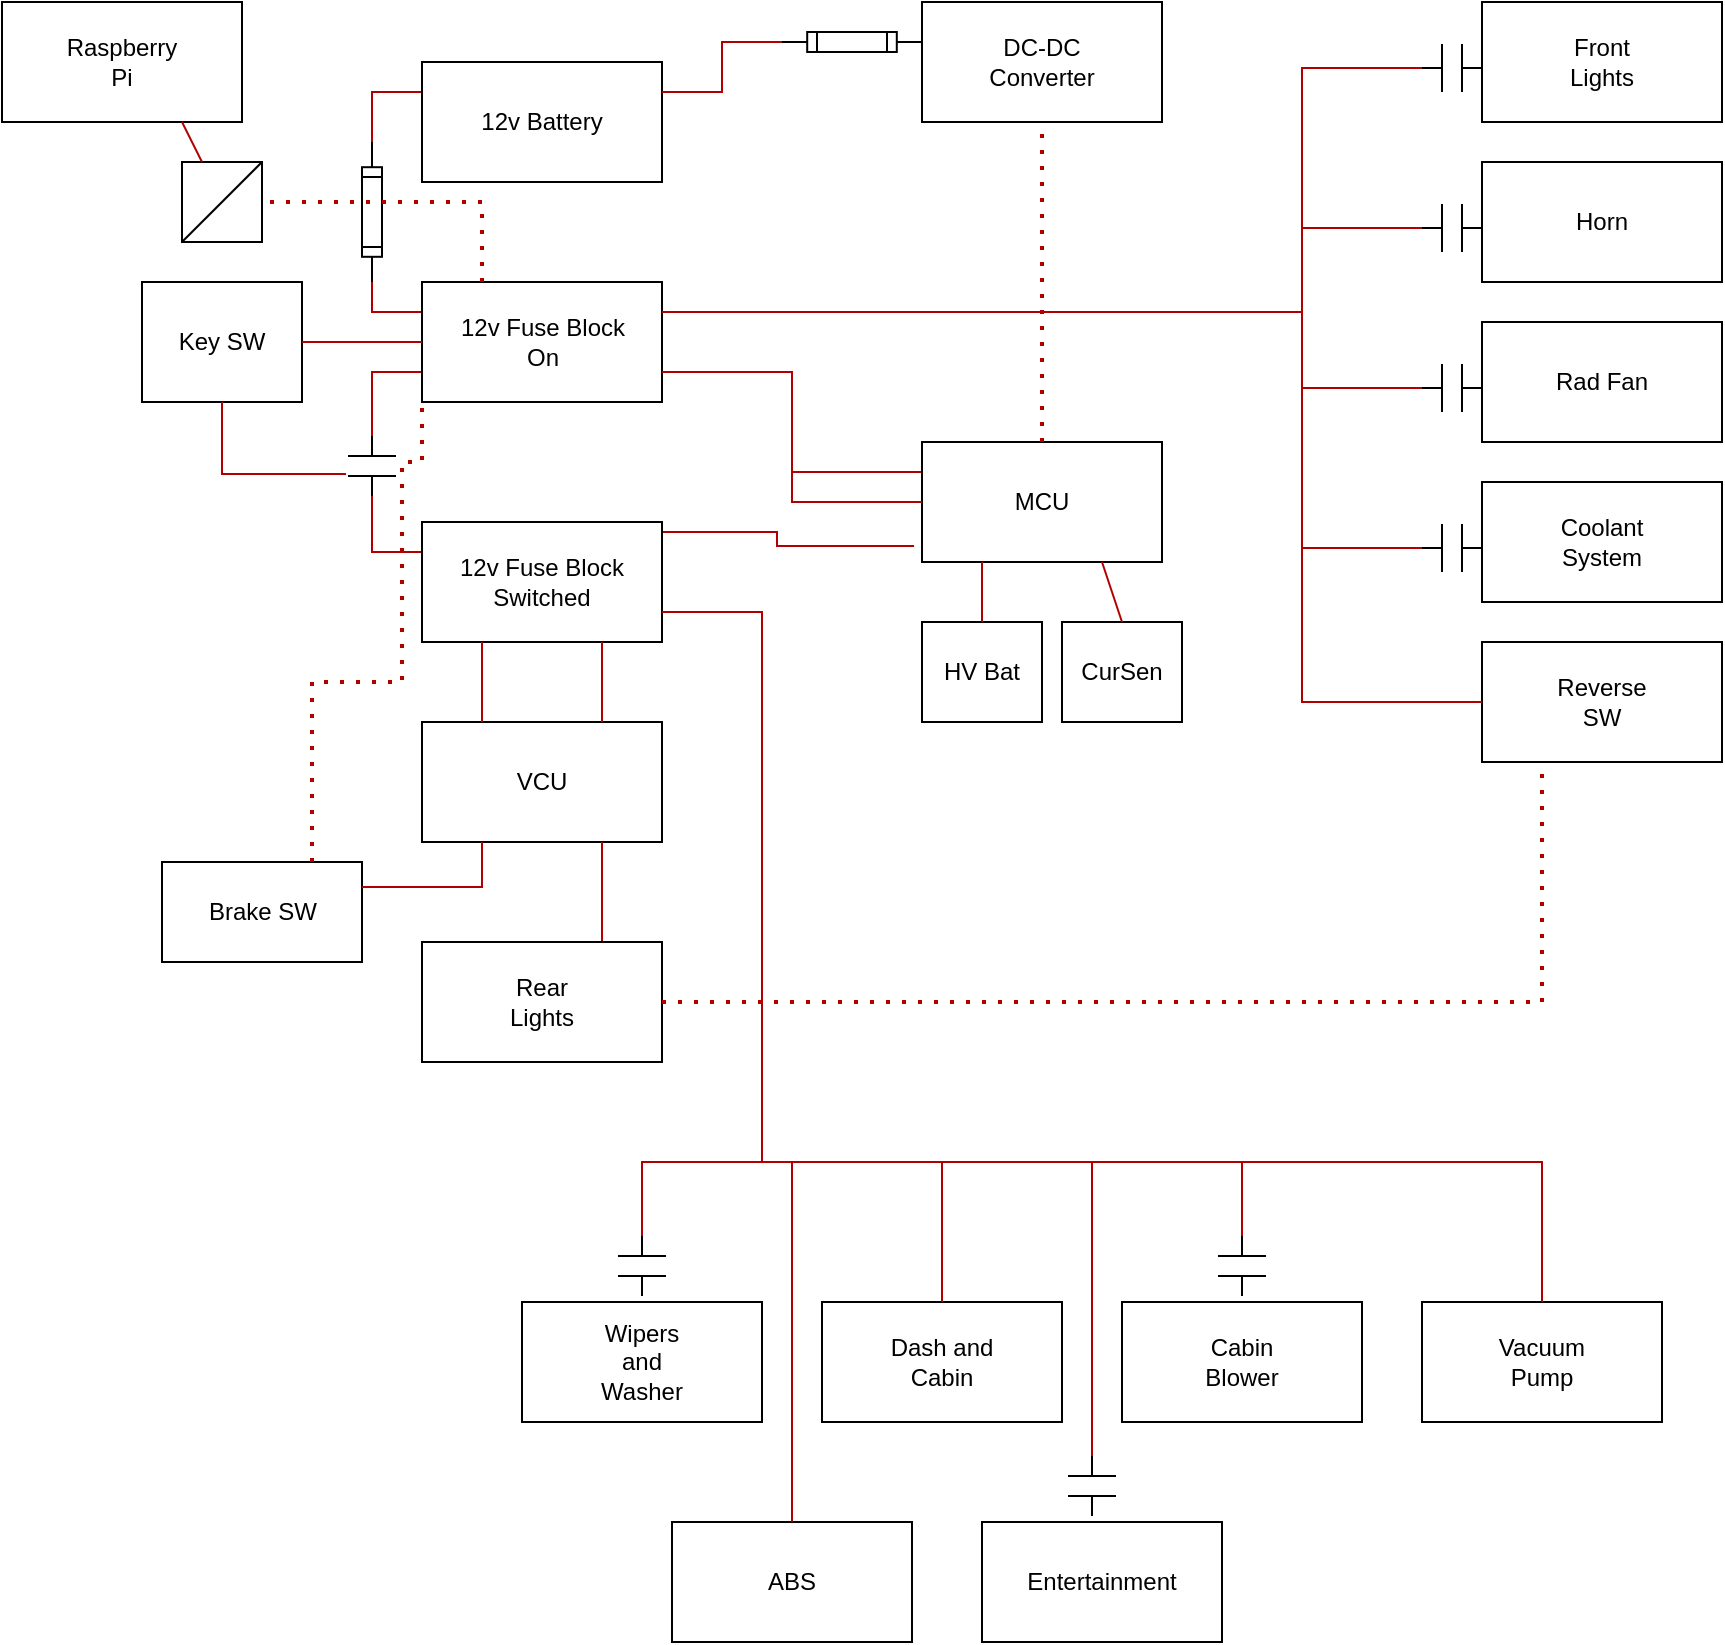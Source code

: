 <mxfile version="26.2.9">
  <diagram name="Page-1" id="VnxYheXJoZ_m70JOEvcD">
    <mxGraphModel dx="1428" dy="891" grid="1" gridSize="10" guides="1" tooltips="1" connect="1" arrows="1" fold="1" page="1" pageScale="1" pageWidth="1100" pageHeight="850" math="0" shadow="0">
      <root>
        <mxCell id="0" />
        <mxCell id="1" parent="0" />
        <mxCell id="WCerNrLfCpVZ8D0wI2oe-10" value="" style="pointerEvents=1;verticalLabelPosition=bottom;shadow=0;dashed=0;align=center;html=1;verticalAlign=top;shape=mxgraph.electrical.miscellaneous.fuse_1;rotation=-90;" parent="1" vertex="1">
          <mxGeometry x="180" y="110" width="70" height="10" as="geometry" />
        </mxCell>
        <mxCell id="WCerNrLfCpVZ8D0wI2oe-11" value="" style="pointerEvents=1;verticalLabelPosition=bottom;shadow=0;dashed=0;align=center;html=1;verticalAlign=top;shape=mxgraph.electrical.electro-mechanical.relay_contacts;rotation=-90;" parent="1" vertex="1">
          <mxGeometry x="200" y="230" width="30" height="24" as="geometry" />
        </mxCell>
        <mxCell id="WCerNrLfCpVZ8D0wI2oe-17" value="" style="group" parent="1" vertex="1" connectable="0">
          <mxGeometry x="30" y="10" width="120" height="60" as="geometry" />
        </mxCell>
        <mxCell id="WCerNrLfCpVZ8D0wI2oe-15" value="" style="rounded=0;whiteSpace=wrap;html=1;" parent="WCerNrLfCpVZ8D0wI2oe-17" vertex="1">
          <mxGeometry width="120" height="60" as="geometry" />
        </mxCell>
        <mxCell id="WCerNrLfCpVZ8D0wI2oe-16" value="Raspberry Pi" style="text;html=1;align=center;verticalAlign=middle;whiteSpace=wrap;rounded=0;" parent="WCerNrLfCpVZ8D0wI2oe-17" vertex="1">
          <mxGeometry x="30" y="15" width="60" height="30" as="geometry" />
        </mxCell>
        <mxCell id="WCerNrLfCpVZ8D0wI2oe-28" value="" style="endArrow=none;html=1;rounded=0;entryX=0;entryY=0.25;entryDx=0;entryDy=0;exitX=1;exitY=0.5;exitDx=0;exitDy=0;exitPerimeter=0;edgeStyle=orthogonalEdgeStyle;fillColor=#e51400;strokeColor=#B20000;" parent="1" source="WCerNrLfCpVZ8D0wI2oe-10" target="WCerNrLfCpVZ8D0wI2oe-4" edge="1">
          <mxGeometry width="50" height="50" relative="1" as="geometry">
            <mxPoint x="360" y="280" as="sourcePoint" />
            <mxPoint x="410" y="230" as="targetPoint" />
          </mxGeometry>
        </mxCell>
        <mxCell id="WCerNrLfCpVZ8D0wI2oe-29" value="" style="endArrow=none;html=1;rounded=0;entryX=0;entryY=0.5;entryDx=0;entryDy=0;entryPerimeter=0;exitX=0;exitY=0.25;exitDx=0;exitDy=0;edgeStyle=orthogonalEdgeStyle;fillColor=#e51400;strokeColor=#B20000;" parent="1" source="WCerNrLfCpVZ8D0wI2oe-1" target="WCerNrLfCpVZ8D0wI2oe-10" edge="1">
          <mxGeometry width="50" height="50" relative="1" as="geometry">
            <mxPoint x="360" y="280" as="sourcePoint" />
            <mxPoint x="410" y="230" as="targetPoint" />
          </mxGeometry>
        </mxCell>
        <mxCell id="WCerNrLfCpVZ8D0wI2oe-30" value="" style="endArrow=none;html=1;rounded=0;entryX=0;entryY=0.75;entryDx=0;entryDy=0;exitX=1;exitY=0.5;exitDx=0;exitDy=0;exitPerimeter=0;edgeStyle=orthogonalEdgeStyle;fillColor=#e51400;strokeColor=#B20000;" parent="1" source="WCerNrLfCpVZ8D0wI2oe-11" target="WCerNrLfCpVZ8D0wI2oe-1" edge="1">
          <mxGeometry width="50" height="50" relative="1" as="geometry">
            <mxPoint x="360" y="280" as="sourcePoint" />
            <mxPoint x="410" y="230" as="targetPoint" />
          </mxGeometry>
        </mxCell>
        <mxCell id="WCerNrLfCpVZ8D0wI2oe-31" value="" style="endArrow=none;html=1;rounded=0;entryX=0;entryY=0.5;entryDx=0;entryDy=0;entryPerimeter=0;exitX=0;exitY=0.25;exitDx=0;exitDy=0;edgeStyle=orthogonalEdgeStyle;fillColor=#e51400;strokeColor=#B20000;" parent="1" source="WCerNrLfCpVZ8D0wI2oe-2" target="WCerNrLfCpVZ8D0wI2oe-11" edge="1">
          <mxGeometry width="50" height="50" relative="1" as="geometry">
            <mxPoint x="360" y="280" as="sourcePoint" />
            <mxPoint x="410" y="230" as="targetPoint" />
          </mxGeometry>
        </mxCell>
        <mxCell id="gGhqwy_2WW6z7Ml-vN-h-2" value="" style="rounded=0;whiteSpace=wrap;html=1;" parent="1" vertex="1">
          <mxGeometry x="490" y="10" width="120" height="60" as="geometry" />
        </mxCell>
        <mxCell id="WCerNrLfCpVZ8D0wI2oe-6" value="" style="group" parent="1" vertex="1" connectable="0">
          <mxGeometry x="240" y="40" width="120" height="60" as="geometry" />
        </mxCell>
        <mxCell id="WCerNrLfCpVZ8D0wI2oe-4" value="" style="rounded=0;whiteSpace=wrap;html=1;" parent="WCerNrLfCpVZ8D0wI2oe-6" vertex="1">
          <mxGeometry width="120" height="60" as="geometry" />
        </mxCell>
        <mxCell id="WCerNrLfCpVZ8D0wI2oe-5" value="12v Battery" style="text;html=1;align=center;verticalAlign=middle;whiteSpace=wrap;rounded=0;" parent="WCerNrLfCpVZ8D0wI2oe-6" vertex="1">
          <mxGeometry x="10" y="15" width="100" height="30" as="geometry" />
        </mxCell>
        <mxCell id="gGhqwy_2WW6z7Ml-vN-h-5" value="" style="group" parent="1" vertex="1" connectable="0">
          <mxGeometry x="100" y="150" width="80" height="60" as="geometry" />
        </mxCell>
        <mxCell id="gGhqwy_2WW6z7Ml-vN-h-3" value="" style="rounded=0;whiteSpace=wrap;html=1;" parent="gGhqwy_2WW6z7Ml-vN-h-5" vertex="1">
          <mxGeometry width="80" height="60" as="geometry" />
        </mxCell>
        <mxCell id="gGhqwy_2WW6z7Ml-vN-h-4" value="Key SW" style="text;html=1;align=center;verticalAlign=middle;whiteSpace=wrap;rounded=0;" parent="gGhqwy_2WW6z7Ml-vN-h-5" vertex="1">
          <mxGeometry x="10" y="13.75" width="60" height="32.5" as="geometry" />
        </mxCell>
        <mxCell id="gGhqwy_2WW6z7Ml-vN-h-7" value="DC-DC Converter" style="text;html=1;align=center;verticalAlign=middle;whiteSpace=wrap;rounded=0;" parent="1" vertex="1">
          <mxGeometry x="505" y="25" width="90" height="30" as="geometry" />
        </mxCell>
        <mxCell id="gGhqwy_2WW6z7Ml-vN-h-18" value="" style="endArrow=none;html=1;rounded=0;entryX=1;entryY=0.75;entryDx=0;entryDy=0;exitX=0;exitY=0.25;exitDx=0;exitDy=0;edgeStyle=orthogonalEdgeStyle;fillColor=#e51400;strokeColor=#B20000;" parent="1" source="gGhqwy_2WW6z7Ml-vN-h-16" target="WCerNrLfCpVZ8D0wI2oe-1" edge="1">
          <mxGeometry width="50" height="50" relative="1" as="geometry">
            <mxPoint x="530" y="240" as="sourcePoint" />
            <mxPoint x="390" y="230" as="targetPoint" />
          </mxGeometry>
        </mxCell>
        <mxCell id="gGhqwy_2WW6z7Ml-vN-h-19" value="" style="group" parent="1" vertex="1" connectable="0">
          <mxGeometry x="240" y="150" width="120" height="60" as="geometry" />
        </mxCell>
        <mxCell id="WCerNrLfCpVZ8D0wI2oe-1" value="" style="rounded=0;whiteSpace=wrap;html=1;" parent="gGhqwy_2WW6z7Ml-vN-h-19" vertex="1">
          <mxGeometry width="120" height="60" as="geometry" />
        </mxCell>
        <mxCell id="WCerNrLfCpVZ8D0wI2oe-3" value="12v Fuse Block On" style="text;html=1;align=center;verticalAlign=middle;whiteSpace=wrap;rounded=0;" parent="gGhqwy_2WW6z7Ml-vN-h-19" vertex="1">
          <mxGeometry x="12.5" y="15" width="95" height="30" as="geometry" />
        </mxCell>
        <mxCell id="gGhqwy_2WW6z7Ml-vN-h-20" value="" style="group" parent="1" vertex="1" connectable="0">
          <mxGeometry x="490" y="230" width="120" height="60" as="geometry" />
        </mxCell>
        <mxCell id="gGhqwy_2WW6z7Ml-vN-h-16" value="" style="rounded=0;whiteSpace=wrap;html=1;" parent="gGhqwy_2WW6z7Ml-vN-h-20" vertex="1">
          <mxGeometry width="120" height="60" as="geometry" />
        </mxCell>
        <mxCell id="gGhqwy_2WW6z7Ml-vN-h-17" value="MCU" style="text;html=1;align=center;verticalAlign=middle;whiteSpace=wrap;rounded=0;" parent="gGhqwy_2WW6z7Ml-vN-h-20" vertex="1">
          <mxGeometry x="30" y="15" width="60" height="30" as="geometry" />
        </mxCell>
        <mxCell id="gGhqwy_2WW6z7Ml-vN-h-22" value="" style="endArrow=none;html=1;rounded=0;entryX=-0.033;entryY=0.867;entryDx=0;entryDy=0;entryPerimeter=0;exitX=1;exitY=0;exitDx=0;exitDy=0;edgeStyle=orthogonalEdgeStyle;fillColor=#e51400;strokeColor=#B20000;" parent="1" source="WCerNrLfCpVZ8D0wI2oe-19" target="gGhqwy_2WW6z7Ml-vN-h-16" edge="1">
          <mxGeometry width="50" height="50" relative="1" as="geometry">
            <mxPoint x="530" y="240" as="sourcePoint" />
            <mxPoint x="580" y="190" as="targetPoint" />
          </mxGeometry>
        </mxCell>
        <mxCell id="gGhqwy_2WW6z7Ml-vN-h-23" value="" style="group" parent="1" vertex="1" connectable="0">
          <mxGeometry x="240" y="270" width="120" height="60" as="geometry" />
        </mxCell>
        <mxCell id="WCerNrLfCpVZ8D0wI2oe-2" value="" style="rounded=0;whiteSpace=wrap;html=1;" parent="gGhqwy_2WW6z7Ml-vN-h-23" vertex="1">
          <mxGeometry width="120" height="60" as="geometry" />
        </mxCell>
        <mxCell id="WCerNrLfCpVZ8D0wI2oe-19" value="12v Fuse Block Switched" style="text;html=1;align=center;verticalAlign=middle;whiteSpace=wrap;rounded=0;" parent="gGhqwy_2WW6z7Ml-vN-h-23" vertex="1">
          <mxGeometry x="15" y="15" width="90" height="30" as="geometry" />
        </mxCell>
        <mxCell id="gGhqwy_2WW6z7Ml-vN-h-27" value="" style="endArrow=none;html=1;rounded=0;entryX=0;entryY=0.5;entryDx=0;entryDy=0;exitX=1;exitY=0.75;exitDx=0;exitDy=0;edgeStyle=orthogonalEdgeStyle;fillColor=#e51400;strokeColor=#B20000;" parent="1" source="WCerNrLfCpVZ8D0wI2oe-1" target="gGhqwy_2WW6z7Ml-vN-h-16" edge="1">
          <mxGeometry width="50" height="50" relative="1" as="geometry">
            <mxPoint x="400" y="250" as="sourcePoint" />
            <mxPoint x="580" y="190" as="targetPoint" />
          </mxGeometry>
        </mxCell>
        <mxCell id="gGhqwy_2WW6z7Ml-vN-h-30" value="" style="rounded=0;whiteSpace=wrap;html=1;" parent="1" vertex="1">
          <mxGeometry x="490" y="320" width="60" height="50" as="geometry" />
        </mxCell>
        <mxCell id="gGhqwy_2WW6z7Ml-vN-h-31" value="HV Bat" style="text;html=1;align=center;verticalAlign=middle;whiteSpace=wrap;rounded=0;" parent="1" vertex="1">
          <mxGeometry x="490" y="330" width="60" height="30" as="geometry" />
        </mxCell>
        <mxCell id="gGhqwy_2WW6z7Ml-vN-h-32" value="" style="rounded=0;whiteSpace=wrap;html=1;" parent="1" vertex="1">
          <mxGeometry x="560" y="320" width="60" height="50" as="geometry" />
        </mxCell>
        <mxCell id="gGhqwy_2WW6z7Ml-vN-h-33" value="CurSen" style="text;html=1;align=center;verticalAlign=middle;whiteSpace=wrap;rounded=0;" parent="1" vertex="1">
          <mxGeometry x="560" y="330" width="60" height="30" as="geometry" />
        </mxCell>
        <mxCell id="gGhqwy_2WW6z7Ml-vN-h-36" value="" style="endArrow=none;html=1;rounded=0;exitX=0.25;exitY=1;exitDx=0;exitDy=0;entryX=0.5;entryY=0;entryDx=0;entryDy=0;fillColor=#e51400;strokeColor=#B20000;" parent="1" source="gGhqwy_2WW6z7Ml-vN-h-16" target="gGhqwy_2WW6z7Ml-vN-h-30" edge="1">
          <mxGeometry width="50" height="50" relative="1" as="geometry">
            <mxPoint x="580" y="240" as="sourcePoint" />
            <mxPoint x="630" y="190" as="targetPoint" />
          </mxGeometry>
        </mxCell>
        <mxCell id="gGhqwy_2WW6z7Ml-vN-h-37" value="" style="endArrow=none;html=1;rounded=0;exitX=0.75;exitY=1;exitDx=0;exitDy=0;entryX=0.5;entryY=0;entryDx=0;entryDy=0;fillColor=#e51400;strokeColor=#B20000;" parent="1" source="gGhqwy_2WW6z7Ml-vN-h-16" target="gGhqwy_2WW6z7Ml-vN-h-32" edge="1">
          <mxGeometry width="50" height="50" relative="1" as="geometry">
            <mxPoint x="580" y="240" as="sourcePoint" />
            <mxPoint x="630" y="190" as="targetPoint" />
          </mxGeometry>
        </mxCell>
        <mxCell id="gGhqwy_2WW6z7Ml-vN-h-38" value="" style="endArrow=none;dashed=1;html=1;dashPattern=1 3;strokeWidth=2;rounded=0;entryX=0.5;entryY=1;entryDx=0;entryDy=0;exitX=0.5;exitY=0;exitDx=0;exitDy=0;edgeStyle=orthogonalEdgeStyle;fillColor=#e51400;strokeColor=#B20000;" parent="1" source="gGhqwy_2WW6z7Ml-vN-h-16" target="gGhqwy_2WW6z7Ml-vN-h-2" edge="1">
          <mxGeometry width="50" height="50" relative="1" as="geometry">
            <mxPoint x="530" y="240" as="sourcePoint" />
            <mxPoint x="580" y="190" as="targetPoint" />
          </mxGeometry>
        </mxCell>
        <mxCell id="gGhqwy_2WW6z7Ml-vN-h-39" value="" style="rounded=0;whiteSpace=wrap;html=1;" parent="1" vertex="1">
          <mxGeometry x="240" y="370" width="120" height="60" as="geometry" />
        </mxCell>
        <mxCell id="gGhqwy_2WW6z7Ml-vN-h-40" value="VCU" style="text;html=1;align=center;verticalAlign=middle;whiteSpace=wrap;rounded=0;" parent="1" vertex="1">
          <mxGeometry x="270" y="385" width="60" height="30" as="geometry" />
        </mxCell>
        <mxCell id="gGhqwy_2WW6z7Ml-vN-h-41" value="" style="endArrow=none;html=1;rounded=0;entryX=0.25;entryY=1;entryDx=0;entryDy=0;exitX=0.25;exitY=0;exitDx=0;exitDy=0;fillColor=#e51400;strokeColor=#B20000;" parent="1" source="gGhqwy_2WW6z7Ml-vN-h-39" target="WCerNrLfCpVZ8D0wI2oe-2" edge="1">
          <mxGeometry width="50" height="50" relative="1" as="geometry">
            <mxPoint x="530" y="240" as="sourcePoint" />
            <mxPoint x="580" y="190" as="targetPoint" />
          </mxGeometry>
        </mxCell>
        <mxCell id="gGhqwy_2WW6z7Ml-vN-h-42" value="" style="endArrow=none;html=1;rounded=0;entryX=0.75;entryY=1;entryDx=0;entryDy=0;exitX=0.75;exitY=0;exitDx=0;exitDy=0;fillColor=#e51400;strokeColor=#B20000;" parent="1" source="gGhqwy_2WW6z7Ml-vN-h-39" target="WCerNrLfCpVZ8D0wI2oe-2" edge="1">
          <mxGeometry width="50" height="50" relative="1" as="geometry">
            <mxPoint x="530" y="240" as="sourcePoint" />
            <mxPoint x="580" y="190" as="targetPoint" />
          </mxGeometry>
        </mxCell>
        <mxCell id="gGhqwy_2WW6z7Ml-vN-h-46" value="" style="group" parent="1" vertex="1" connectable="0">
          <mxGeometry x="110" y="440" width="100" height="50" as="geometry" />
        </mxCell>
        <mxCell id="gGhqwy_2WW6z7Ml-vN-h-47" value="" style="rounded=0;whiteSpace=wrap;html=1;" parent="gGhqwy_2WW6z7Ml-vN-h-46" vertex="1">
          <mxGeometry width="100" height="50" as="geometry" />
        </mxCell>
        <mxCell id="gGhqwy_2WW6z7Ml-vN-h-48" value="Brake SW" style="text;html=1;align=center;verticalAlign=middle;whiteSpace=wrap;rounded=0;" parent="gGhqwy_2WW6z7Ml-vN-h-46" vertex="1">
          <mxGeometry x="13.58" y="8.13" width="72.85" height="33.75" as="geometry" />
        </mxCell>
        <mxCell id="gGhqwy_2WW6z7Ml-vN-h-49" value="" style="endArrow=none;html=1;rounded=0;entryX=0;entryY=0.5;entryDx=0;entryDy=0;exitX=1;exitY=0.5;exitDx=0;exitDy=0;edgeStyle=orthogonalEdgeStyle;fillColor=#e51400;strokeColor=#B20000;" parent="1" source="gGhqwy_2WW6z7Ml-vN-h-3" target="WCerNrLfCpVZ8D0wI2oe-1" edge="1">
          <mxGeometry width="50" height="50" relative="1" as="geometry">
            <mxPoint x="530" y="240" as="sourcePoint" />
            <mxPoint x="580" y="190" as="targetPoint" />
          </mxGeometry>
        </mxCell>
        <mxCell id="gGhqwy_2WW6z7Ml-vN-h-51" value="" style="endArrow=none;html=1;rounded=0;entryX=0.5;entryY=1;entryDx=0;entryDy=0;exitX=0.367;exitY=-0.042;exitDx=0;exitDy=0;exitPerimeter=0;edgeStyle=orthogonalEdgeStyle;fillColor=#e51400;strokeColor=#B20000;" parent="1" source="WCerNrLfCpVZ8D0wI2oe-11" target="gGhqwy_2WW6z7Ml-vN-h-3" edge="1">
          <mxGeometry width="50" height="50" relative="1" as="geometry">
            <mxPoint x="530" y="240" as="sourcePoint" />
            <mxPoint x="140" y="250" as="targetPoint" />
          </mxGeometry>
        </mxCell>
        <mxCell id="mY-RVC5os6wum43sR0yX-6" value="" style="endArrow=none;html=1;rounded=0;entryX=0.75;entryY=1;entryDx=0;entryDy=0;exitX=0.75;exitY=0;exitDx=0;exitDy=0;edgeStyle=orthogonalEdgeStyle;fillColor=#e51400;strokeColor=#B20000;" parent="1" source="mY-RVC5os6wum43sR0yX-4" target="gGhqwy_2WW6z7Ml-vN-h-39" edge="1">
          <mxGeometry width="50" height="50" relative="1" as="geometry">
            <mxPoint x="500" y="340" as="sourcePoint" />
            <mxPoint x="550" y="290" as="targetPoint" />
          </mxGeometry>
        </mxCell>
        <mxCell id="mY-RVC5os6wum43sR0yX-7" value="" style="group" parent="1" vertex="1" connectable="0">
          <mxGeometry x="240" y="480" width="120" height="60" as="geometry" />
        </mxCell>
        <mxCell id="mY-RVC5os6wum43sR0yX-4" value="" style="rounded=0;whiteSpace=wrap;html=1;" parent="mY-RVC5os6wum43sR0yX-7" vertex="1">
          <mxGeometry width="120" height="60" as="geometry" />
        </mxCell>
        <mxCell id="mY-RVC5os6wum43sR0yX-5" value="&lt;div&gt;Rear Lights&lt;/div&gt;" style="text;html=1;align=center;verticalAlign=middle;whiteSpace=wrap;rounded=0;" parent="mY-RVC5os6wum43sR0yX-7" vertex="1">
          <mxGeometry x="30" y="15" width="60" height="30" as="geometry" />
        </mxCell>
        <mxCell id="W_Us8JAvx6CatEnuAjMm-4" value="" style="endArrow=none;html=1;rounded=0;entryX=0.25;entryY=1;entryDx=0;entryDy=0;exitX=1;exitY=0.25;exitDx=0;exitDy=0;fillColor=#e51400;strokeColor=#B20000;edgeStyle=orthogonalEdgeStyle;" edge="1" parent="1" source="gGhqwy_2WW6z7Ml-vN-h-47" target="gGhqwy_2WW6z7Ml-vN-h-39">
          <mxGeometry width="50" height="50" relative="1" as="geometry">
            <mxPoint x="530" y="480" as="sourcePoint" />
            <mxPoint x="580" y="430" as="targetPoint" />
          </mxGeometry>
        </mxCell>
        <mxCell id="W_Us8JAvx6CatEnuAjMm-6" value="" style="endArrow=none;dashed=1;html=1;dashPattern=1 3;strokeWidth=2;rounded=0;fillColor=#e51400;strokeColor=#B20000;exitX=0.75;exitY=0;exitDx=0;exitDy=0;edgeStyle=orthogonalEdgeStyle;entryX=0;entryY=1;entryDx=0;entryDy=0;" edge="1" parent="1" source="gGhqwy_2WW6z7Ml-vN-h-47" target="WCerNrLfCpVZ8D0wI2oe-1">
          <mxGeometry width="50" height="50" relative="1" as="geometry">
            <mxPoint x="530" y="480" as="sourcePoint" />
            <mxPoint x="280" y="240" as="targetPoint" />
            <Array as="points">
              <mxPoint x="185" y="350" />
              <mxPoint x="230" y="350" />
              <mxPoint x="230" y="240" />
              <mxPoint x="240" y="240" />
            </Array>
          </mxGeometry>
        </mxCell>
        <mxCell id="W_Us8JAvx6CatEnuAjMm-10" value="" style="group" vertex="1" connectable="0" parent="1">
          <mxGeometry x="120" y="90" width="40" height="50" as="geometry" />
        </mxCell>
        <mxCell id="W_Us8JAvx6CatEnuAjMm-11" style="edgeStyle=orthogonalEdgeStyle;rounded=0;orthogonalLoop=1;jettySize=auto;html=1;exitX=0;exitY=1;exitDx=0;exitDy=0;" edge="1" parent="W_Us8JAvx6CatEnuAjMm-10" source="W_Us8JAvx6CatEnuAjMm-8">
          <mxGeometry relative="1" as="geometry">
            <mxPoint x="10" y="30" as="targetPoint" />
          </mxGeometry>
        </mxCell>
        <mxCell id="W_Us8JAvx6CatEnuAjMm-8" value="" style="whiteSpace=wrap;html=1;aspect=fixed;" vertex="1" parent="W_Us8JAvx6CatEnuAjMm-10">
          <mxGeometry width="40" height="40" as="geometry" />
        </mxCell>
        <mxCell id="W_Us8JAvx6CatEnuAjMm-12" value="" style="endArrow=none;html=1;rounded=0;exitX=0;exitY=1;exitDx=0;exitDy=0;entryX=1;entryY=0;entryDx=0;entryDy=0;" edge="1" parent="W_Us8JAvx6CatEnuAjMm-10" source="W_Us8JAvx6CatEnuAjMm-8" target="W_Us8JAvx6CatEnuAjMm-8">
          <mxGeometry width="50" height="50" relative="1" as="geometry">
            <mxPoint x="50" y="-110" as="sourcePoint" />
            <mxPoint x="100" y="-160" as="targetPoint" />
          </mxGeometry>
        </mxCell>
        <mxCell id="W_Us8JAvx6CatEnuAjMm-13" value="" style="endArrow=none;html=1;rounded=0;fillColor=#e51400;strokeColor=#B20000;entryX=0.75;entryY=1;entryDx=0;entryDy=0;exitX=0.25;exitY=0;exitDx=0;exitDy=0;" edge="1" parent="1" source="W_Us8JAvx6CatEnuAjMm-8" target="WCerNrLfCpVZ8D0wI2oe-15">
          <mxGeometry width="50" height="50" relative="1" as="geometry">
            <mxPoint x="530" y="480" as="sourcePoint" />
            <mxPoint x="580" y="430" as="targetPoint" />
          </mxGeometry>
        </mxCell>
        <mxCell id="W_Us8JAvx6CatEnuAjMm-14" value="" style="endArrow=none;dashed=1;html=1;dashPattern=1 3;strokeWidth=2;rounded=0;fillColor=#e51400;strokeColor=#B20000;entryX=1;entryY=0.5;entryDx=0;entryDy=0;exitX=0.25;exitY=0;exitDx=0;exitDy=0;edgeStyle=orthogonalEdgeStyle;" edge="1" parent="1" source="WCerNrLfCpVZ8D0wI2oe-1" target="W_Us8JAvx6CatEnuAjMm-8">
          <mxGeometry width="50" height="50" relative="1" as="geometry">
            <mxPoint x="530" y="480" as="sourcePoint" />
            <mxPoint x="580" y="430" as="targetPoint" />
            <Array as="points">
              <mxPoint x="270" y="110" />
            </Array>
          </mxGeometry>
        </mxCell>
        <mxCell id="W_Us8JAvx6CatEnuAjMm-16" value="" style="pointerEvents=1;verticalLabelPosition=bottom;shadow=0;dashed=0;align=center;html=1;verticalAlign=top;shape=mxgraph.electrical.miscellaneous.fuse_1;rotation=0;" vertex="1" parent="1">
          <mxGeometry x="420" y="25" width="70" height="10" as="geometry" />
        </mxCell>
        <mxCell id="W_Us8JAvx6CatEnuAjMm-17" value="" style="endArrow=none;html=1;rounded=0;fillColor=#e51400;strokeColor=#B20000;entryX=0;entryY=0.5;entryDx=0;entryDy=0;entryPerimeter=0;exitX=1;exitY=0.25;exitDx=0;exitDy=0;edgeStyle=orthogonalEdgeStyle;" edge="1" parent="1" source="WCerNrLfCpVZ8D0wI2oe-4" target="W_Us8JAvx6CatEnuAjMm-16">
          <mxGeometry width="50" height="50" relative="1" as="geometry">
            <mxPoint x="530" y="480" as="sourcePoint" />
            <mxPoint x="580" y="430" as="targetPoint" />
          </mxGeometry>
        </mxCell>
        <mxCell id="W_Us8JAvx6CatEnuAjMm-22" value="" style="group" vertex="1" connectable="0" parent="1">
          <mxGeometry x="740" y="10" width="150" height="60" as="geometry" />
        </mxCell>
        <mxCell id="W_Us8JAvx6CatEnuAjMm-18" value="" style="rounded=0;whiteSpace=wrap;html=1;" vertex="1" parent="W_Us8JAvx6CatEnuAjMm-22">
          <mxGeometry x="30" width="120" height="60" as="geometry" />
        </mxCell>
        <mxCell id="W_Us8JAvx6CatEnuAjMm-19" value="Front Lights" style="text;html=1;align=center;verticalAlign=middle;whiteSpace=wrap;rounded=0;" vertex="1" parent="W_Us8JAvx6CatEnuAjMm-22">
          <mxGeometry x="60" y="15" width="60" height="30" as="geometry" />
        </mxCell>
        <mxCell id="W_Us8JAvx6CatEnuAjMm-20" value="" style="pointerEvents=1;verticalLabelPosition=bottom;shadow=0;dashed=0;align=center;html=1;verticalAlign=top;shape=mxgraph.electrical.electro-mechanical.relay_contacts;rotation=0;" vertex="1" parent="W_Us8JAvx6CatEnuAjMm-22">
          <mxGeometry y="21" width="30" height="24" as="geometry" />
        </mxCell>
        <mxCell id="W_Us8JAvx6CatEnuAjMm-31" value="" style="endArrow=none;html=1;rounded=0;fillColor=#e51400;strokeColor=#B20000;entryX=0;entryY=0.5;entryDx=0;entryDy=0;entryPerimeter=0;exitX=1;exitY=0.25;exitDx=0;exitDy=0;edgeStyle=orthogonalEdgeStyle;" edge="1" parent="1" source="WCerNrLfCpVZ8D0wI2oe-1" target="W_Us8JAvx6CatEnuAjMm-24">
          <mxGeometry width="50" height="50" relative="1" as="geometry">
            <mxPoint x="530" y="480" as="sourcePoint" />
            <mxPoint x="580" y="430" as="targetPoint" />
            <Array as="points">
              <mxPoint x="680" y="165" />
              <mxPoint x="680" y="123" />
            </Array>
          </mxGeometry>
        </mxCell>
        <mxCell id="W_Us8JAvx6CatEnuAjMm-32" value="" style="endArrow=none;html=1;rounded=0;fillColor=#e51400;strokeColor=#B20000;entryX=0;entryY=0.5;entryDx=0;entryDy=0;entryPerimeter=0;exitX=1;exitY=0.25;exitDx=0;exitDy=0;edgeStyle=orthogonalEdgeStyle;" edge="1" parent="1" source="WCerNrLfCpVZ8D0wI2oe-1" target="W_Us8JAvx6CatEnuAjMm-20">
          <mxGeometry width="50" height="50" relative="1" as="geometry">
            <mxPoint x="530" y="480" as="sourcePoint" />
            <mxPoint x="670" y="410" as="targetPoint" />
            <Array as="points">
              <mxPoint x="680" y="165" />
              <mxPoint x="680" y="43" />
            </Array>
          </mxGeometry>
        </mxCell>
        <mxCell id="W_Us8JAvx6CatEnuAjMm-33" value="" style="endArrow=none;html=1;rounded=0;fillColor=#e51400;strokeColor=#B20000;entryX=0;entryY=0.5;entryDx=0;entryDy=0;entryPerimeter=0;exitX=1;exitY=0.25;exitDx=0;exitDy=0;edgeStyle=orthogonalEdgeStyle;" edge="1" parent="1" source="WCerNrLfCpVZ8D0wI2oe-1" target="W_Us8JAvx6CatEnuAjMm-27">
          <mxGeometry width="50" height="50" relative="1" as="geometry">
            <mxPoint x="530" y="480" as="sourcePoint" />
            <mxPoint x="580" y="430" as="targetPoint" />
            <Array as="points">
              <mxPoint x="680" y="165" />
              <mxPoint x="680" y="203" />
            </Array>
          </mxGeometry>
        </mxCell>
        <mxCell id="W_Us8JAvx6CatEnuAjMm-34" value="" style="endArrow=none;html=1;rounded=0;fillColor=#e51400;strokeColor=#B20000;entryX=0;entryY=0.5;entryDx=0;entryDy=0;entryPerimeter=0;exitX=1;exitY=0.25;exitDx=0;exitDy=0;edgeStyle=orthogonalEdgeStyle;" edge="1" parent="1" source="WCerNrLfCpVZ8D0wI2oe-1" target="W_Us8JAvx6CatEnuAjMm-30">
          <mxGeometry width="50" height="50" relative="1" as="geometry">
            <mxPoint x="530" y="480" as="sourcePoint" />
            <mxPoint x="580" y="430" as="targetPoint" />
            <Array as="points">
              <mxPoint x="680" y="165" />
              <mxPoint x="680" y="283" />
            </Array>
          </mxGeometry>
        </mxCell>
        <mxCell id="W_Us8JAvx6CatEnuAjMm-36" value="" style="group" vertex="1" connectable="0" parent="1">
          <mxGeometry x="740" y="90" width="150" height="60" as="geometry" />
        </mxCell>
        <mxCell id="W_Us8JAvx6CatEnuAjMm-21" value="" style="rounded=0;whiteSpace=wrap;html=1;" vertex="1" parent="W_Us8JAvx6CatEnuAjMm-36">
          <mxGeometry x="30" width="120" height="60" as="geometry" />
        </mxCell>
        <mxCell id="W_Us8JAvx6CatEnuAjMm-23" value="Horn" style="text;html=1;align=center;verticalAlign=middle;whiteSpace=wrap;rounded=0;" vertex="1" parent="W_Us8JAvx6CatEnuAjMm-36">
          <mxGeometry x="60" y="15" width="60" height="30" as="geometry" />
        </mxCell>
        <mxCell id="W_Us8JAvx6CatEnuAjMm-24" value="" style="pointerEvents=1;verticalLabelPosition=bottom;shadow=0;dashed=0;align=center;html=1;verticalAlign=top;shape=mxgraph.electrical.electro-mechanical.relay_contacts;rotation=0;" vertex="1" parent="W_Us8JAvx6CatEnuAjMm-36">
          <mxGeometry y="21" width="30" height="24" as="geometry" />
        </mxCell>
        <mxCell id="W_Us8JAvx6CatEnuAjMm-38" value="" style="group" vertex="1" connectable="0" parent="1">
          <mxGeometry x="740" y="170" width="150" height="60" as="geometry" />
        </mxCell>
        <mxCell id="W_Us8JAvx6CatEnuAjMm-27" value="" style="pointerEvents=1;verticalLabelPosition=bottom;shadow=0;dashed=0;align=center;html=1;verticalAlign=top;shape=mxgraph.electrical.electro-mechanical.relay_contacts;rotation=0;" vertex="1" parent="W_Us8JAvx6CatEnuAjMm-38">
          <mxGeometry y="21" width="30" height="24" as="geometry" />
        </mxCell>
        <mxCell id="W_Us8JAvx6CatEnuAjMm-37" value="" style="group" vertex="1" connectable="0" parent="W_Us8JAvx6CatEnuAjMm-38">
          <mxGeometry x="30" width="120" height="60" as="geometry" />
        </mxCell>
        <mxCell id="W_Us8JAvx6CatEnuAjMm-25" value="" style="rounded=0;whiteSpace=wrap;html=1;" vertex="1" parent="W_Us8JAvx6CatEnuAjMm-37">
          <mxGeometry width="120" height="60" as="geometry" />
        </mxCell>
        <mxCell id="W_Us8JAvx6CatEnuAjMm-26" value="Rad Fan" style="text;html=1;align=center;verticalAlign=middle;whiteSpace=wrap;rounded=0;" vertex="1" parent="W_Us8JAvx6CatEnuAjMm-37">
          <mxGeometry x="30" y="15" width="60" height="30" as="geometry" />
        </mxCell>
        <mxCell id="W_Us8JAvx6CatEnuAjMm-39" value="" style="group" vertex="1" connectable="0" parent="1">
          <mxGeometry x="740" y="250" width="150" height="60" as="geometry" />
        </mxCell>
        <mxCell id="W_Us8JAvx6CatEnuAjMm-28" value="" style="rounded=0;whiteSpace=wrap;html=1;" vertex="1" parent="W_Us8JAvx6CatEnuAjMm-39">
          <mxGeometry x="30" width="120" height="60" as="geometry" />
        </mxCell>
        <mxCell id="W_Us8JAvx6CatEnuAjMm-29" value="Coolant System" style="text;html=1;align=center;verticalAlign=middle;whiteSpace=wrap;rounded=0;" vertex="1" parent="W_Us8JAvx6CatEnuAjMm-39">
          <mxGeometry x="60" y="15" width="60" height="30" as="geometry" />
        </mxCell>
        <mxCell id="W_Us8JAvx6CatEnuAjMm-30" value="" style="pointerEvents=1;verticalLabelPosition=bottom;shadow=0;dashed=0;align=center;html=1;verticalAlign=top;shape=mxgraph.electrical.electro-mechanical.relay_contacts;rotation=0;" vertex="1" parent="W_Us8JAvx6CatEnuAjMm-39">
          <mxGeometry y="21" width="30" height="24" as="geometry" />
        </mxCell>
        <mxCell id="W_Us8JAvx6CatEnuAjMm-41" value="" style="group" vertex="1" connectable="0" parent="1">
          <mxGeometry x="440" y="660" width="120" height="60" as="geometry" />
        </mxCell>
        <mxCell id="W_Us8JAvx6CatEnuAjMm-35" value="" style="rounded=0;whiteSpace=wrap;html=1;" vertex="1" parent="W_Us8JAvx6CatEnuAjMm-41">
          <mxGeometry width="120" height="60" as="geometry" />
        </mxCell>
        <mxCell id="W_Us8JAvx6CatEnuAjMm-40" value="Dash and Cabin" style="text;html=1;align=center;verticalAlign=middle;whiteSpace=wrap;rounded=0;" vertex="1" parent="W_Us8JAvx6CatEnuAjMm-41">
          <mxGeometry x="30" y="15" width="60" height="30" as="geometry" />
        </mxCell>
        <mxCell id="W_Us8JAvx6CatEnuAjMm-42" value="" style="rounded=0;whiteSpace=wrap;html=1;" vertex="1" parent="1">
          <mxGeometry x="590" y="660" width="120" height="60" as="geometry" />
        </mxCell>
        <mxCell id="W_Us8JAvx6CatEnuAjMm-43" value="Cabin Blower" style="text;html=1;align=center;verticalAlign=middle;whiteSpace=wrap;rounded=0;" vertex="1" parent="1">
          <mxGeometry x="620" y="675" width="60" height="30" as="geometry" />
        </mxCell>
        <mxCell id="W_Us8JAvx6CatEnuAjMm-44" value="" style="pointerEvents=1;verticalLabelPosition=bottom;shadow=0;dashed=0;align=center;html=1;verticalAlign=top;shape=mxgraph.electrical.electro-mechanical.relay_contacts;rotation=-90;" vertex="1" parent="1">
          <mxGeometry x="635" y="630" width="30" height="24" as="geometry" />
        </mxCell>
        <mxCell id="W_Us8JAvx6CatEnuAjMm-45" value="" style="rounded=0;whiteSpace=wrap;html=1;" vertex="1" parent="1">
          <mxGeometry x="740" y="660" width="120" height="60" as="geometry" />
        </mxCell>
        <mxCell id="W_Us8JAvx6CatEnuAjMm-46" value="Vacuum Pump" style="text;html=1;align=center;verticalAlign=middle;whiteSpace=wrap;rounded=0;" vertex="1" parent="1">
          <mxGeometry x="770" y="675" width="60" height="30" as="geometry" />
        </mxCell>
        <mxCell id="W_Us8JAvx6CatEnuAjMm-47" value="" style="rounded=0;whiteSpace=wrap;html=1;" vertex="1" parent="1">
          <mxGeometry x="290" y="660" width="120" height="60" as="geometry" />
        </mxCell>
        <mxCell id="W_Us8JAvx6CatEnuAjMm-48" value="Wipers and Washer" style="text;html=1;align=center;verticalAlign=middle;whiteSpace=wrap;rounded=0;" vertex="1" parent="1">
          <mxGeometry x="320" y="675" width="60" height="30" as="geometry" />
        </mxCell>
        <mxCell id="W_Us8JAvx6CatEnuAjMm-49" value="" style="pointerEvents=1;verticalLabelPosition=bottom;shadow=0;dashed=0;align=center;html=1;verticalAlign=top;shape=mxgraph.electrical.electro-mechanical.relay_contacts;rotation=-90;" vertex="1" parent="1">
          <mxGeometry x="335" y="630" width="30" height="24" as="geometry" />
        </mxCell>
        <mxCell id="W_Us8JAvx6CatEnuAjMm-50" value="" style="rounded=0;whiteSpace=wrap;html=1;" vertex="1" parent="1">
          <mxGeometry x="520" y="770" width="120" height="60" as="geometry" />
        </mxCell>
        <mxCell id="W_Us8JAvx6CatEnuAjMm-51" value="Entertainment" style="text;html=1;align=center;verticalAlign=middle;whiteSpace=wrap;rounded=0;" vertex="1" parent="1">
          <mxGeometry x="550" y="785" width="60" height="30" as="geometry" />
        </mxCell>
        <mxCell id="W_Us8JAvx6CatEnuAjMm-52" value="" style="pointerEvents=1;verticalLabelPosition=bottom;shadow=0;dashed=0;align=center;html=1;verticalAlign=top;shape=mxgraph.electrical.electro-mechanical.relay_contacts;rotation=-90;" vertex="1" parent="1">
          <mxGeometry x="560" y="740" width="30" height="24" as="geometry" />
        </mxCell>
        <mxCell id="W_Us8JAvx6CatEnuAjMm-53" value="" style="rounded=0;whiteSpace=wrap;html=1;" vertex="1" parent="1">
          <mxGeometry x="365" y="770" width="120" height="60" as="geometry" />
        </mxCell>
        <mxCell id="W_Us8JAvx6CatEnuAjMm-54" value="ABS" style="text;html=1;align=center;verticalAlign=middle;whiteSpace=wrap;rounded=0;" vertex="1" parent="1">
          <mxGeometry x="395" y="785" width="60" height="30" as="geometry" />
        </mxCell>
        <mxCell id="W_Us8JAvx6CatEnuAjMm-55" value="" style="endArrow=none;html=1;rounded=0;fillColor=#e51400;strokeColor=#B20000;entryX=1;entryY=0.75;entryDx=0;entryDy=0;exitX=0.5;exitY=0;exitDx=0;exitDy=0;edgeStyle=orthogonalEdgeStyle;" edge="1" parent="1" source="W_Us8JAvx6CatEnuAjMm-35" target="WCerNrLfCpVZ8D0wI2oe-2">
          <mxGeometry width="50" height="50" relative="1" as="geometry">
            <mxPoint x="530" y="480" as="sourcePoint" />
            <mxPoint x="580" y="430" as="targetPoint" />
            <Array as="points">
              <mxPoint x="500" y="590" />
              <mxPoint x="410" y="590" />
              <mxPoint x="410" y="315" />
            </Array>
          </mxGeometry>
        </mxCell>
        <mxCell id="W_Us8JAvx6CatEnuAjMm-56" value="" style="endArrow=none;html=1;rounded=0;fillColor=#e51400;strokeColor=#B20000;entryX=1;entryY=0.75;entryDx=0;entryDy=0;exitX=1;exitY=0.5;exitDx=0;exitDy=0;exitPerimeter=0;edgeStyle=orthogonalEdgeStyle;" edge="1" parent="1" source="W_Us8JAvx6CatEnuAjMm-49" target="WCerNrLfCpVZ8D0wI2oe-2">
          <mxGeometry width="50" height="50" relative="1" as="geometry">
            <mxPoint x="530" y="480" as="sourcePoint" />
            <mxPoint x="580" y="430" as="targetPoint" />
            <Array as="points">
              <mxPoint x="350" y="590" />
              <mxPoint x="410" y="590" />
              <mxPoint x="410" y="315" />
            </Array>
          </mxGeometry>
        </mxCell>
        <mxCell id="W_Us8JAvx6CatEnuAjMm-57" value="" style="endArrow=none;html=1;rounded=0;fillColor=#e51400;strokeColor=#B20000;entryX=1;entryY=0.75;entryDx=0;entryDy=0;exitX=0.5;exitY=0;exitDx=0;exitDy=0;edgeStyle=orthogonalEdgeStyle;" edge="1" parent="1" source="W_Us8JAvx6CatEnuAjMm-53" target="WCerNrLfCpVZ8D0wI2oe-2">
          <mxGeometry width="50" height="50" relative="1" as="geometry">
            <mxPoint x="530" y="480" as="sourcePoint" />
            <mxPoint x="580" y="430" as="targetPoint" />
            <Array as="points">
              <mxPoint x="425" y="590" />
              <mxPoint x="410" y="590" />
              <mxPoint x="410" y="315" />
            </Array>
          </mxGeometry>
        </mxCell>
        <mxCell id="W_Us8JAvx6CatEnuAjMm-58" value="" style="rounded=0;whiteSpace=wrap;html=1;" vertex="1" parent="1">
          <mxGeometry x="770" y="330" width="120" height="60" as="geometry" />
        </mxCell>
        <mxCell id="W_Us8JAvx6CatEnuAjMm-59" value="Reverse SW" style="text;html=1;align=center;verticalAlign=middle;whiteSpace=wrap;rounded=0;" vertex="1" parent="1">
          <mxGeometry x="800" y="345" width="60" height="30" as="geometry" />
        </mxCell>
        <mxCell id="W_Us8JAvx6CatEnuAjMm-60" value="" style="endArrow=none;html=1;rounded=0;fillColor=#e51400;strokeColor=#B20000;entryX=1;entryY=0.25;entryDx=0;entryDy=0;exitX=0;exitY=0.5;exitDx=0;exitDy=0;edgeStyle=orthogonalEdgeStyle;" edge="1" parent="1" source="W_Us8JAvx6CatEnuAjMm-58" target="WCerNrLfCpVZ8D0wI2oe-1">
          <mxGeometry width="50" height="50" relative="1" as="geometry">
            <mxPoint x="530" y="480" as="sourcePoint" />
            <mxPoint x="580" y="430" as="targetPoint" />
            <Array as="points">
              <mxPoint x="680" y="360" />
              <mxPoint x="680" y="165" />
            </Array>
          </mxGeometry>
        </mxCell>
        <mxCell id="W_Us8JAvx6CatEnuAjMm-61" value="" style="endArrow=none;dashed=1;html=1;dashPattern=1 3;strokeWidth=2;rounded=0;fillColor=#e51400;strokeColor=#B20000;entryX=0.25;entryY=1;entryDx=0;entryDy=0;exitX=1;exitY=0.5;exitDx=0;exitDy=0;edgeStyle=orthogonalEdgeStyle;" edge="1" parent="1" source="mY-RVC5os6wum43sR0yX-4" target="W_Us8JAvx6CatEnuAjMm-58">
          <mxGeometry width="50" height="50" relative="1" as="geometry">
            <mxPoint x="530" y="480" as="sourcePoint" />
            <mxPoint x="580" y="430" as="targetPoint" />
          </mxGeometry>
        </mxCell>
        <mxCell id="W_Us8JAvx6CatEnuAjMm-62" value="" style="endArrow=none;html=1;rounded=0;fillColor=#e51400;strokeColor=#B20000;entryX=1;entryY=0.75;entryDx=0;entryDy=0;exitX=1;exitY=0.5;exitDx=0;exitDy=0;exitPerimeter=0;edgeStyle=orthogonalEdgeStyle;" edge="1" parent="1" source="W_Us8JAvx6CatEnuAjMm-44" target="WCerNrLfCpVZ8D0wI2oe-2">
          <mxGeometry width="50" height="50" relative="1" as="geometry">
            <mxPoint x="530" y="480" as="sourcePoint" />
            <mxPoint x="580" y="430" as="targetPoint" />
            <Array as="points">
              <mxPoint x="650" y="590" />
              <mxPoint x="410" y="590" />
              <mxPoint x="410" y="315" />
            </Array>
          </mxGeometry>
        </mxCell>
        <mxCell id="W_Us8JAvx6CatEnuAjMm-63" value="" style="endArrow=none;html=1;rounded=0;fillColor=#e51400;strokeColor=#B20000;entryX=1;entryY=0.75;entryDx=0;entryDy=0;exitX=1;exitY=0.5;exitDx=0;exitDy=0;exitPerimeter=0;edgeStyle=orthogonalEdgeStyle;" edge="1" parent="1" source="W_Us8JAvx6CatEnuAjMm-52" target="WCerNrLfCpVZ8D0wI2oe-2">
          <mxGeometry width="50" height="50" relative="1" as="geometry">
            <mxPoint x="530" y="480" as="sourcePoint" />
            <mxPoint x="580" y="430" as="targetPoint" />
            <Array as="points">
              <mxPoint x="575" y="590" />
              <mxPoint x="410" y="590" />
              <mxPoint x="410" y="315" />
            </Array>
          </mxGeometry>
        </mxCell>
        <mxCell id="W_Us8JAvx6CatEnuAjMm-64" value="" style="endArrow=none;html=1;rounded=0;fillColor=#e51400;strokeColor=#B20000;entryX=1;entryY=0.75;entryDx=0;entryDy=0;exitX=0.5;exitY=0;exitDx=0;exitDy=0;edgeStyle=orthogonalEdgeStyle;" edge="1" parent="1" source="W_Us8JAvx6CatEnuAjMm-45" target="WCerNrLfCpVZ8D0wI2oe-2">
          <mxGeometry width="50" height="50" relative="1" as="geometry">
            <mxPoint x="530" y="480" as="sourcePoint" />
            <mxPoint x="580" y="430" as="targetPoint" />
            <Array as="points">
              <mxPoint x="800" y="590" />
              <mxPoint x="410" y="590" />
              <mxPoint x="410" y="315" />
            </Array>
          </mxGeometry>
        </mxCell>
      </root>
    </mxGraphModel>
  </diagram>
</mxfile>
